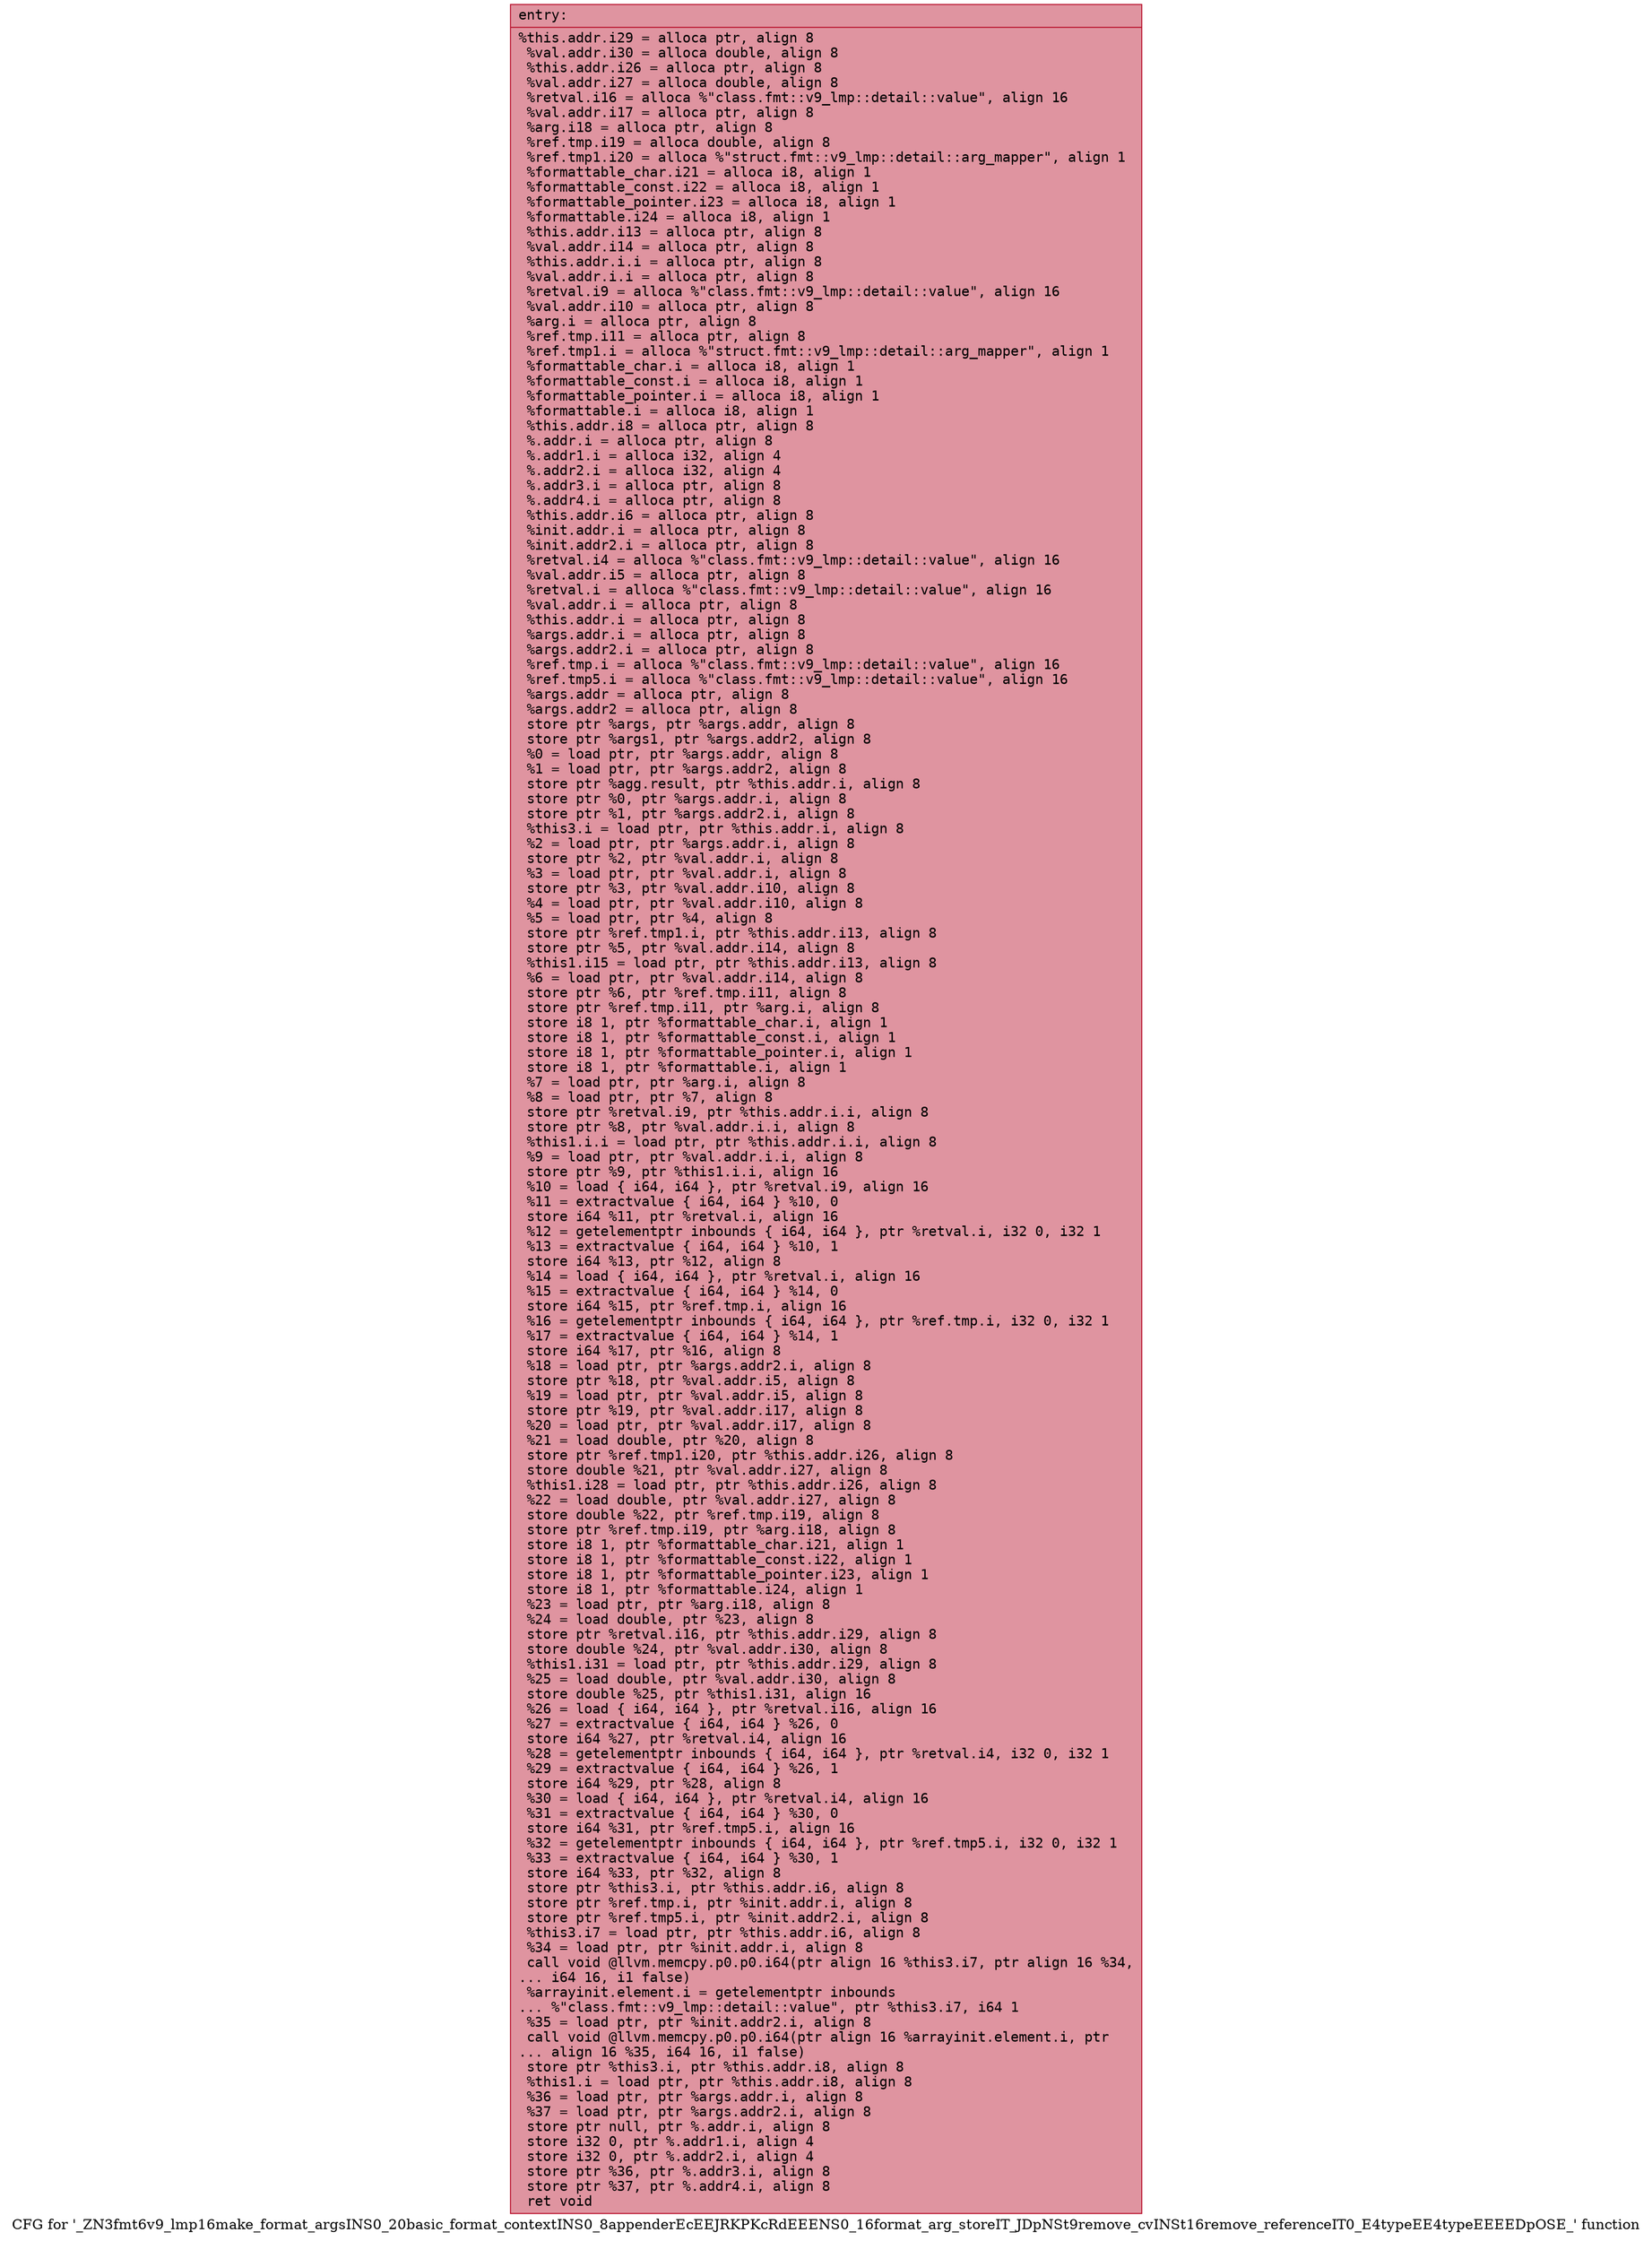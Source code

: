 digraph "CFG for '_ZN3fmt6v9_lmp16make_format_argsINS0_20basic_format_contextINS0_8appenderEcEEJRKPKcRdEEENS0_16format_arg_storeIT_JDpNSt9remove_cvINSt16remove_referenceIT0_E4typeEE4typeEEEEDpOSE_' function" {
	label="CFG for '_ZN3fmt6v9_lmp16make_format_argsINS0_20basic_format_contextINS0_8appenderEcEEJRKPKcRdEEENS0_16format_arg_storeIT_JDpNSt9remove_cvINSt16remove_referenceIT0_E4typeEE4typeEEEEDpOSE_' function";

	Node0x55659be8bca0 [shape=record,color="#b70d28ff", style=filled, fillcolor="#b70d2870" fontname="Courier",label="{entry:\l|  %this.addr.i29 = alloca ptr, align 8\l  %val.addr.i30 = alloca double, align 8\l  %this.addr.i26 = alloca ptr, align 8\l  %val.addr.i27 = alloca double, align 8\l  %retval.i16 = alloca %\"class.fmt::v9_lmp::detail::value\", align 16\l  %val.addr.i17 = alloca ptr, align 8\l  %arg.i18 = alloca ptr, align 8\l  %ref.tmp.i19 = alloca double, align 8\l  %ref.tmp1.i20 = alloca %\"struct.fmt::v9_lmp::detail::arg_mapper\", align 1\l  %formattable_char.i21 = alloca i8, align 1\l  %formattable_const.i22 = alloca i8, align 1\l  %formattable_pointer.i23 = alloca i8, align 1\l  %formattable.i24 = alloca i8, align 1\l  %this.addr.i13 = alloca ptr, align 8\l  %val.addr.i14 = alloca ptr, align 8\l  %this.addr.i.i = alloca ptr, align 8\l  %val.addr.i.i = alloca ptr, align 8\l  %retval.i9 = alloca %\"class.fmt::v9_lmp::detail::value\", align 16\l  %val.addr.i10 = alloca ptr, align 8\l  %arg.i = alloca ptr, align 8\l  %ref.tmp.i11 = alloca ptr, align 8\l  %ref.tmp1.i = alloca %\"struct.fmt::v9_lmp::detail::arg_mapper\", align 1\l  %formattable_char.i = alloca i8, align 1\l  %formattable_const.i = alloca i8, align 1\l  %formattable_pointer.i = alloca i8, align 1\l  %formattable.i = alloca i8, align 1\l  %this.addr.i8 = alloca ptr, align 8\l  %.addr.i = alloca ptr, align 8\l  %.addr1.i = alloca i32, align 4\l  %.addr2.i = alloca i32, align 4\l  %.addr3.i = alloca ptr, align 8\l  %.addr4.i = alloca ptr, align 8\l  %this.addr.i6 = alloca ptr, align 8\l  %init.addr.i = alloca ptr, align 8\l  %init.addr2.i = alloca ptr, align 8\l  %retval.i4 = alloca %\"class.fmt::v9_lmp::detail::value\", align 16\l  %val.addr.i5 = alloca ptr, align 8\l  %retval.i = alloca %\"class.fmt::v9_lmp::detail::value\", align 16\l  %val.addr.i = alloca ptr, align 8\l  %this.addr.i = alloca ptr, align 8\l  %args.addr.i = alloca ptr, align 8\l  %args.addr2.i = alloca ptr, align 8\l  %ref.tmp.i = alloca %\"class.fmt::v9_lmp::detail::value\", align 16\l  %ref.tmp5.i = alloca %\"class.fmt::v9_lmp::detail::value\", align 16\l  %args.addr = alloca ptr, align 8\l  %args.addr2 = alloca ptr, align 8\l  store ptr %args, ptr %args.addr, align 8\l  store ptr %args1, ptr %args.addr2, align 8\l  %0 = load ptr, ptr %args.addr, align 8\l  %1 = load ptr, ptr %args.addr2, align 8\l  store ptr %agg.result, ptr %this.addr.i, align 8\l  store ptr %0, ptr %args.addr.i, align 8\l  store ptr %1, ptr %args.addr2.i, align 8\l  %this3.i = load ptr, ptr %this.addr.i, align 8\l  %2 = load ptr, ptr %args.addr.i, align 8\l  store ptr %2, ptr %val.addr.i, align 8\l  %3 = load ptr, ptr %val.addr.i, align 8\l  store ptr %3, ptr %val.addr.i10, align 8\l  %4 = load ptr, ptr %val.addr.i10, align 8\l  %5 = load ptr, ptr %4, align 8\l  store ptr %ref.tmp1.i, ptr %this.addr.i13, align 8\l  store ptr %5, ptr %val.addr.i14, align 8\l  %this1.i15 = load ptr, ptr %this.addr.i13, align 8\l  %6 = load ptr, ptr %val.addr.i14, align 8\l  store ptr %6, ptr %ref.tmp.i11, align 8\l  store ptr %ref.tmp.i11, ptr %arg.i, align 8\l  store i8 1, ptr %formattable_char.i, align 1\l  store i8 1, ptr %formattable_const.i, align 1\l  store i8 1, ptr %formattable_pointer.i, align 1\l  store i8 1, ptr %formattable.i, align 1\l  %7 = load ptr, ptr %arg.i, align 8\l  %8 = load ptr, ptr %7, align 8\l  store ptr %retval.i9, ptr %this.addr.i.i, align 8\l  store ptr %8, ptr %val.addr.i.i, align 8\l  %this1.i.i = load ptr, ptr %this.addr.i.i, align 8\l  %9 = load ptr, ptr %val.addr.i.i, align 8\l  store ptr %9, ptr %this1.i.i, align 16\l  %10 = load \{ i64, i64 \}, ptr %retval.i9, align 16\l  %11 = extractvalue \{ i64, i64 \} %10, 0\l  store i64 %11, ptr %retval.i, align 16\l  %12 = getelementptr inbounds \{ i64, i64 \}, ptr %retval.i, i32 0, i32 1\l  %13 = extractvalue \{ i64, i64 \} %10, 1\l  store i64 %13, ptr %12, align 8\l  %14 = load \{ i64, i64 \}, ptr %retval.i, align 16\l  %15 = extractvalue \{ i64, i64 \} %14, 0\l  store i64 %15, ptr %ref.tmp.i, align 16\l  %16 = getelementptr inbounds \{ i64, i64 \}, ptr %ref.tmp.i, i32 0, i32 1\l  %17 = extractvalue \{ i64, i64 \} %14, 1\l  store i64 %17, ptr %16, align 8\l  %18 = load ptr, ptr %args.addr2.i, align 8\l  store ptr %18, ptr %val.addr.i5, align 8\l  %19 = load ptr, ptr %val.addr.i5, align 8\l  store ptr %19, ptr %val.addr.i17, align 8\l  %20 = load ptr, ptr %val.addr.i17, align 8\l  %21 = load double, ptr %20, align 8\l  store ptr %ref.tmp1.i20, ptr %this.addr.i26, align 8\l  store double %21, ptr %val.addr.i27, align 8\l  %this1.i28 = load ptr, ptr %this.addr.i26, align 8\l  %22 = load double, ptr %val.addr.i27, align 8\l  store double %22, ptr %ref.tmp.i19, align 8\l  store ptr %ref.tmp.i19, ptr %arg.i18, align 8\l  store i8 1, ptr %formattable_char.i21, align 1\l  store i8 1, ptr %formattable_const.i22, align 1\l  store i8 1, ptr %formattable_pointer.i23, align 1\l  store i8 1, ptr %formattable.i24, align 1\l  %23 = load ptr, ptr %arg.i18, align 8\l  %24 = load double, ptr %23, align 8\l  store ptr %retval.i16, ptr %this.addr.i29, align 8\l  store double %24, ptr %val.addr.i30, align 8\l  %this1.i31 = load ptr, ptr %this.addr.i29, align 8\l  %25 = load double, ptr %val.addr.i30, align 8\l  store double %25, ptr %this1.i31, align 16\l  %26 = load \{ i64, i64 \}, ptr %retval.i16, align 16\l  %27 = extractvalue \{ i64, i64 \} %26, 0\l  store i64 %27, ptr %retval.i4, align 16\l  %28 = getelementptr inbounds \{ i64, i64 \}, ptr %retval.i4, i32 0, i32 1\l  %29 = extractvalue \{ i64, i64 \} %26, 1\l  store i64 %29, ptr %28, align 8\l  %30 = load \{ i64, i64 \}, ptr %retval.i4, align 16\l  %31 = extractvalue \{ i64, i64 \} %30, 0\l  store i64 %31, ptr %ref.tmp5.i, align 16\l  %32 = getelementptr inbounds \{ i64, i64 \}, ptr %ref.tmp5.i, i32 0, i32 1\l  %33 = extractvalue \{ i64, i64 \} %30, 1\l  store i64 %33, ptr %32, align 8\l  store ptr %this3.i, ptr %this.addr.i6, align 8\l  store ptr %ref.tmp.i, ptr %init.addr.i, align 8\l  store ptr %ref.tmp5.i, ptr %init.addr2.i, align 8\l  %this3.i7 = load ptr, ptr %this.addr.i6, align 8\l  %34 = load ptr, ptr %init.addr.i, align 8\l  call void @llvm.memcpy.p0.p0.i64(ptr align 16 %this3.i7, ptr align 16 %34,\l... i64 16, i1 false)\l  %arrayinit.element.i = getelementptr inbounds\l... %\"class.fmt::v9_lmp::detail::value\", ptr %this3.i7, i64 1\l  %35 = load ptr, ptr %init.addr2.i, align 8\l  call void @llvm.memcpy.p0.p0.i64(ptr align 16 %arrayinit.element.i, ptr\l... align 16 %35, i64 16, i1 false)\l  store ptr %this3.i, ptr %this.addr.i8, align 8\l  %this1.i = load ptr, ptr %this.addr.i8, align 8\l  %36 = load ptr, ptr %args.addr.i, align 8\l  %37 = load ptr, ptr %args.addr2.i, align 8\l  store ptr null, ptr %.addr.i, align 8\l  store i32 0, ptr %.addr1.i, align 4\l  store i32 0, ptr %.addr2.i, align 4\l  store ptr %36, ptr %.addr3.i, align 8\l  store ptr %37, ptr %.addr4.i, align 8\l  ret void\l}"];
}
